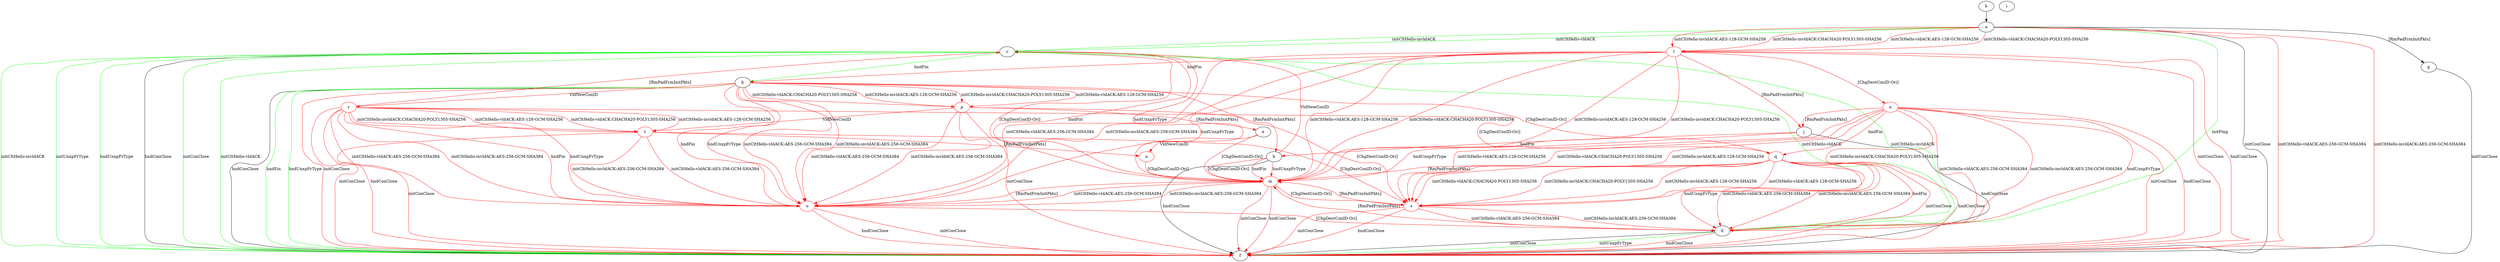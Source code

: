 digraph "" {
	a -> c	[key=0,
		color=green,
		label="initCltHello-vldACK "];
	a -> c	[key=1,
		color=green,
		label="initCltHello-invldACK "];
	a -> d	[key=0,
		color=green,
		label="initPing "];
	a -> f	[key=0,
		label="initConClose "];
	a -> f	[key=1,
		color=red,
		label="initCltHello-vldACK:AES-256-GCM-SHA384 "];
	a -> f	[key=2,
		color=red,
		label="initCltHello-invldACK:AES-256-GCM-SHA384 "];
	a -> g	[key=0,
		label="[RmPadFrmInitPkts] "];
	l	[color=red];
	a -> l	[key=0,
		color=red,
		label="initCltHello-vldACK:AES-128-GCM-SHA256 "];
	a -> l	[key=1,
		color=red,
		label="initCltHello-vldACK:CHACHA20-POLY1305-SHA256 "];
	a -> l	[key=2,
		color=red,
		label="initCltHello-invldACK:AES-128-GCM-SHA256 "];
	a -> l	[key=3,
		color=red,
		label="initCltHello-invldACK:CHACHA20-POLY1305-SHA256 "];
	b -> a	[key=0];
	c -> f	[key=0,
		label="hndConClose "];
	c -> f	[key=1,
		color=green,
		label="initConClose "];
	c -> f	[key=2,
		color=green,
		label="initCltHello-vldACK "];
	c -> f	[key=3,
		color=green,
		label="initCltHello-invldACK "];
	c -> f	[key=4,
		color=green,
		label="initUnxpFrType "];
	c -> f	[key=5,
		color=green,
		label="hndUnxpFrType "];
	c -> k	[key=0,
		color=green,
		label="hndFin "];
	m	[color=red];
	c -> m	[key=0,
		color=red,
		label="hndFin "];
	c -> m	[key=1,
		color=red,
		label="hndUnxpFrType "];
	c -> m	[key=2,
		color=red,
		label="[ChgDestConID-Ori] "];
	d -> c	[key=0,
		color=green,
		label="initCltHello-vldACK "];
	d -> c	[key=1,
		color=green,
		label="initCltHello-invldACK "];
	d -> f	[key=0,
		label="initConClose "];
	d -> f	[key=1,
		color=green,
		label="initUnxpFrType "];
	d -> f	[key=2,
		color=red,
		label="hndConClose "];
	d -> m	[key=0,
		color=red,
		label="[RmPadFrmInitPkts] "];
	e -> m	[key=0,
		color=red,
		label="[ChgDestConID-Ori] "];
	u	[color=red];
	e -> u	[key=0,
		color=red,
		label="VldNewConID "];
	g -> f	[key=0,
		label="initConClose "];
	h -> c	[key=0,
		color=red,
		label="VldNewConID "];
	h -> f	[key=0,
		label="hndConClose "];
	h -> m	[key=0,
		color=red,
		label="hndFin "];
	h -> m	[key=1,
		color=red,
		label="hndUnxpFrType "];
	h -> m	[key=2,
		color=red,
		label="[ChgDestConID-Ori] "];
	i;
	j -> f	[key=0,
		label="hndConClose "];
	j -> h	[key=0,
		color=red,
		label="hndFin "];
	j -> m	[key=0,
		color=red,
		label="hndUnxpFrType "];
	k -> f	[key=0,
		label="hndConClose "];
	k -> f	[key=1,
		color=green,
		label="hndFin "];
	k -> f	[key=2,
		color=green,
		label="hndUnxpFrType "];
	k -> f	[key=3,
		color=red,
		label="initConClose "];
	k -> h	[key=0,
		color=red,
		label="[RmPadFrmInitPkts] "];
	o	[color=red];
	k -> o	[key=0,
		color=red,
		label="initCltHello-vldACK:AES-256-GCM-SHA384 "];
	k -> o	[key=1,
		color=red,
		label="initCltHello-invldACK:AES-256-GCM-SHA384 "];
	k -> o	[key=2,
		color=red,
		label="hndFin "];
	k -> o	[key=3,
		color=red,
		label="hndUnxpFrType "];
	p	[color=red];
	k -> p	[key=0,
		color=red,
		label="initCltHello-vldACK:AES-128-GCM-SHA256 "];
	k -> p	[key=1,
		color=red,
		label="initCltHello-vldACK:CHACHA20-POLY1305-SHA256 "];
	k -> p	[key=2,
		color=red,
		label="initCltHello-invldACK:AES-128-GCM-SHA256 "];
	k -> p	[key=3,
		color=red,
		label="initCltHello-invldACK:CHACHA20-POLY1305-SHA256 "];
	q	[color=red];
	k -> q	[key=0,
		color=red,
		label="[ChgDestConID-Ori] "];
	r	[color=red];
	k -> r	[key=0,
		color=red,
		label="VldNewConID "];
	l -> f	[key=0,
		color=red,
		label="initConClose "];
	l -> f	[key=1,
		color=red,
		label="hndConClose "];
	l -> j	[key=0,
		color=red,
		label="[RmPadFrmInitPkts] "];
	l -> k	[key=0,
		color=red,
		label="hndFin "];
	l -> m	[key=0,
		color=red,
		label="initCltHello-vldACK:AES-128-GCM-SHA256 "];
	l -> m	[key=1,
		color=red,
		label="initCltHello-vldACK:CHACHA20-POLY1305-SHA256 "];
	l -> m	[key=2,
		color=red,
		label="initCltHello-invldACK:AES-128-GCM-SHA256 "];
	l -> m	[key=3,
		color=red,
		label="initCltHello-invldACK:CHACHA20-POLY1305-SHA256 "];
	n	[color=red];
	l -> n	[key=0,
		color=red,
		label="[ChgDestConID-Ori] "];
	l -> o	[key=0,
		color=red,
		label="initCltHello-vldACK:AES-256-GCM-SHA384 "];
	l -> o	[key=1,
		color=red,
		label="initCltHello-invldACK:AES-256-GCM-SHA384 "];
	l -> o	[key=2,
		color=red,
		label="hndUnxpFrType "];
	m -> f	[key=0,
		color=red,
		label="initConClose "];
	m -> f	[key=1,
		color=red,
		label="hndConClose "];
	m -> o	[key=0,
		color=red,
		label="initCltHello-vldACK:AES-256-GCM-SHA384 "];
	m -> o	[key=1,
		color=red,
		label="initCltHello-invldACK:AES-256-GCM-SHA384 "];
	s	[color=red];
	m -> s	[key=0,
		color=red,
		label="[ChgDestConID-Ori] "];
	n -> d	[key=0,
		color=red,
		label="initCltHello-vldACK:AES-256-GCM-SHA384 "];
	n -> d	[key=1,
		color=red,
		label="initCltHello-invldACK:AES-256-GCM-SHA384 "];
	n -> d	[key=2,
		color=red,
		label="hndUnxpFrType "];
	n -> f	[key=0,
		color=red,
		label="initConClose "];
	n -> f	[key=1,
		color=red,
		label="hndConClose "];
	n -> j	[key=0,
		color=red,
		label="[RmPadFrmInitPkts] "];
	n -> q	[key=0,
		color=red,
		label="hndFin "];
	n -> s	[key=0,
		color=red,
		label="initCltHello-vldACK:AES-128-GCM-SHA256 "];
	n -> s	[key=1,
		color=red,
		label="initCltHello-vldACK:CHACHA20-POLY1305-SHA256 "];
	n -> s	[key=2,
		color=red,
		label="initCltHello-invldACK:AES-128-GCM-SHA256 "];
	n -> s	[key=3,
		color=red,
		label="initCltHello-invldACK:CHACHA20-POLY1305-SHA256 "];
	o -> d	[key=0,
		color=red,
		label="[ChgDestConID-Ori] "];
	o -> f	[key=0,
		color=red,
		label="initConClose "];
	o -> f	[key=1,
		color=red,
		label="hndConClose "];
	o -> m	[key=0,
		color=red,
		label="[RmPadFrmInitPkts] "];
	p -> e	[key=0,
		color=red,
		label="[RmPadFrmInitPkts] "];
	p -> f	[key=0,
		color=red,
		label="initConClose "];
	p -> o	[key=0,
		color=red,
		label="initCltHello-vldACK:AES-256-GCM-SHA384 "];
	p -> o	[key=1,
		color=red,
		label="initCltHello-invldACK:AES-256-GCM-SHA384 "];
	p -> s	[key=0,
		color=red,
		label="[ChgDestConID-Ori] "];
	t	[color=red];
	p -> t	[key=0,
		color=red,
		label="VldNewConID "];
	q -> d	[key=0,
		color=red,
		label="initCltHello-vldACK:AES-256-GCM-SHA384 "];
	q -> d	[key=1,
		color=red,
		label="initCltHello-invldACK:AES-256-GCM-SHA384 "];
	q -> d	[key=2,
		color=red,
		label="hndFin "];
	q -> d	[key=3,
		color=red,
		label="hndUnxpFrType "];
	q -> f	[key=0,
		color=red,
		label="initConClose "];
	q -> f	[key=1,
		color=red,
		label="hndConClose "];
	q -> m	[key=0,
		color=red,
		label="[RmPadFrmInitPkts] "];
	q -> s	[key=0,
		color=red,
		label="initCltHello-vldACK:AES-128-GCM-SHA256 "];
	q -> s	[key=1,
		color=red,
		label="initCltHello-vldACK:CHACHA20-POLY1305-SHA256 "];
	q -> s	[key=2,
		color=red,
		label="initCltHello-invldACK:AES-128-GCM-SHA256 "];
	q -> s	[key=3,
		color=red,
		label="initCltHello-invldACK:CHACHA20-POLY1305-SHA256 "];
	r -> c	[key=0,
		color=red,
		label="[RmPadFrmInitPkts] "];
	r -> f	[key=0,
		color=red,
		label="initConClose "];
	r -> f	[key=1,
		color=red,
		label="hndConClose "];
	r -> o	[key=0,
		color=red,
		label="initCltHello-vldACK:AES-256-GCM-SHA384 "];
	r -> o	[key=1,
		color=red,
		label="initCltHello-invldACK:AES-256-GCM-SHA384 "];
	r -> o	[key=2,
		color=red,
		label="hndFin "];
	r -> o	[key=3,
		color=red,
		label="hndUnxpFrType "];
	r -> q	[key=0,
		color=red,
		label="[ChgDestConID-Ori] "];
	r -> t	[key=0,
		color=red,
		label="initCltHello-vldACK:AES-128-GCM-SHA256 "];
	r -> t	[key=1,
		color=red,
		label="initCltHello-vldACK:CHACHA20-POLY1305-SHA256 "];
	r -> t	[key=2,
		color=red,
		label="initCltHello-invldACK:AES-128-GCM-SHA256 "];
	r -> t	[key=3,
		color=red,
		label="initCltHello-invldACK:CHACHA20-POLY1305-SHA256 "];
	s -> d	[key=0,
		color=red,
		label="initCltHello-vldACK:AES-256-GCM-SHA384 "];
	s -> d	[key=1,
		color=red,
		label="initCltHello-invldACK:AES-256-GCM-SHA384 "];
	s -> f	[key=0,
		color=red,
		label="initConClose "];
	s -> f	[key=1,
		color=red,
		label="hndConClose "];
	s -> m	[key=0,
		color=red,
		label="[RmPadFrmInitPkts] "];
	t -> f	[key=0,
		color=red,
		label="initConClose "];
	t -> o	[key=0,
		color=red,
		label="initCltHello-vldACK:AES-256-GCM-SHA384 "];
	t -> o	[key=1,
		color=red,
		label="initCltHello-invldACK:AES-256-GCM-SHA384 "];
	t -> s	[key=0,
		color=red,
		label="[ChgDestConID-Ori] "];
	t -> u	[key=0,
		color=red,
		label="[RmPadFrmInitPkts] "];
	u -> m	[key=0,
		color=red,
		label="[ChgDestConID-Ori] "];
}
